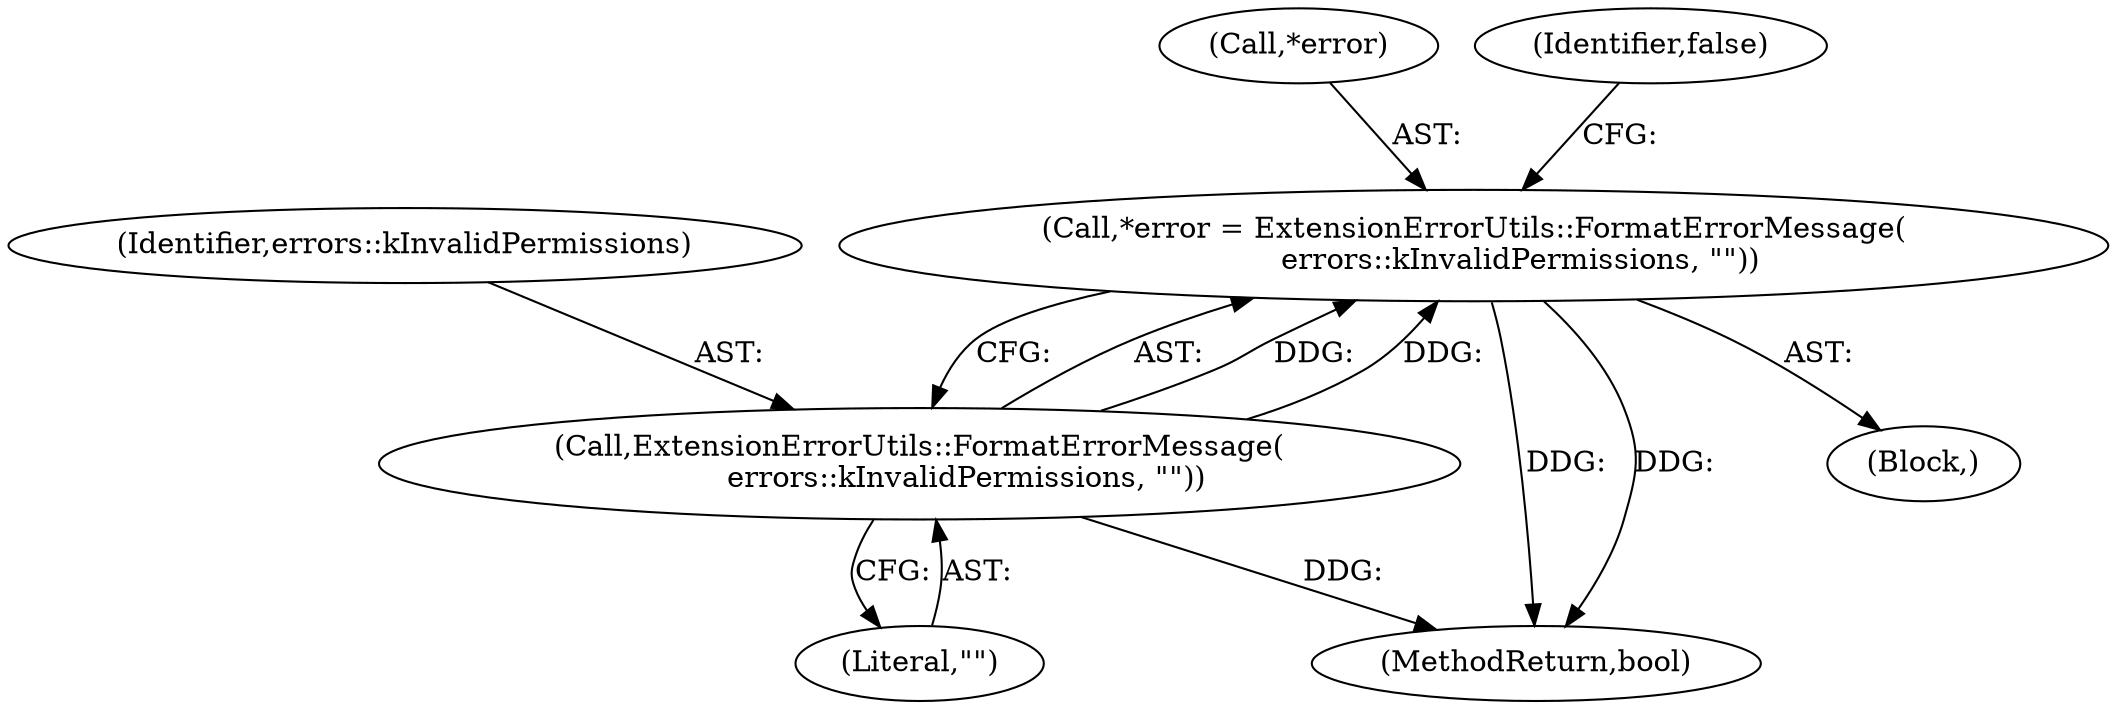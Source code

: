 digraph "0_Chrome_697cd7e2ce2535696f1b9e5cfb474cc36a734747@pointer" {
"1001365" [label="(Call,*error = ExtensionErrorUtils::FormatErrorMessage(\n          errors::kInvalidPermissions, \"\"))"];
"1001368" [label="(Call,ExtensionErrorUtils::FormatErrorMessage(\n          errors::kInvalidPermissions, \"\"))"];
"1001366" [label="(Call,*error)"];
"1001370" [label="(Literal,\"\")"];
"1001369" [label="(Identifier,errors::kInvalidPermissions)"];
"1001364" [label="(Block,)"];
"1002005" [label="(MethodReturn,bool)"];
"1001365" [label="(Call,*error = ExtensionErrorUtils::FormatErrorMessage(\n          errors::kInvalidPermissions, \"\"))"];
"1001368" [label="(Call,ExtensionErrorUtils::FormatErrorMessage(\n          errors::kInvalidPermissions, \"\"))"];
"1001372" [label="(Identifier,false)"];
"1001365" -> "1001364"  [label="AST: "];
"1001365" -> "1001368"  [label="CFG: "];
"1001366" -> "1001365"  [label="AST: "];
"1001368" -> "1001365"  [label="AST: "];
"1001372" -> "1001365"  [label="CFG: "];
"1001365" -> "1002005"  [label="DDG: "];
"1001365" -> "1002005"  [label="DDG: "];
"1001368" -> "1001365"  [label="DDG: "];
"1001368" -> "1001365"  [label="DDG: "];
"1001368" -> "1001370"  [label="CFG: "];
"1001369" -> "1001368"  [label="AST: "];
"1001370" -> "1001368"  [label="AST: "];
"1001368" -> "1002005"  [label="DDG: "];
}
